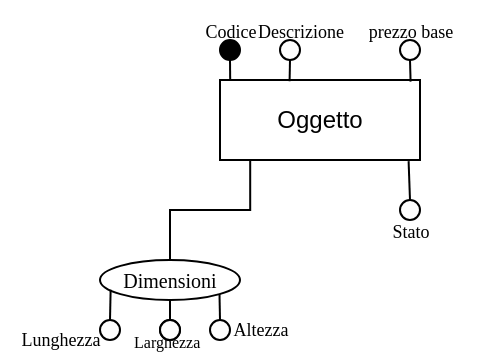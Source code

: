 <mxfile version="27.0.6">
  <diagram name="Pagina-1" id="62eeYRYBxYivXc4EpCm8">
    <mxGraphModel dx="250" dy="289" grid="1" gridSize="10" guides="1" tooltips="1" connect="1" arrows="1" fold="1" page="1" pageScale="1" pageWidth="827" pageHeight="1169" math="0" shadow="0">
      <root>
        <mxCell id="0" />
        <mxCell id="1" parent="0" />
        <mxCell id="dITzbdFzWob3oN51qDwJ-2" value="Oggetto" style="whiteSpace=wrap;html=1;align=center;" vertex="1" parent="1">
          <mxGeometry x="290" y="200" width="100" height="40" as="geometry" />
        </mxCell>
        <mxCell id="dITzbdFzWob3oN51qDwJ-3" value="Dimensioni" style="ellipse;whiteSpace=wrap;html=1;align=center;fontSize=10;fontFamily=Times New Roman;" vertex="1" parent="1">
          <mxGeometry x="230" y="290" width="70" height="20" as="geometry" />
        </mxCell>
        <mxCell id="dITzbdFzWob3oN51qDwJ-5" value="" style="ellipse;whiteSpace=wrap;html=1;" vertex="1" parent="1">
          <mxGeometry x="230" y="320" width="10" height="10" as="geometry" />
        </mxCell>
        <mxCell id="dITzbdFzWob3oN51qDwJ-10" style="edgeStyle=orthogonalEdgeStyle;rounded=0;orthogonalLoop=1;jettySize=auto;html=1;exitX=0.5;exitY=0;exitDx=0;exitDy=0;entryX=0.5;entryY=1;entryDx=0;entryDy=0;endArrow=none;startFill=0;" edge="1" parent="1" source="dITzbdFzWob3oN51qDwJ-9" target="dITzbdFzWob3oN51qDwJ-3">
          <mxGeometry relative="1" as="geometry" />
        </mxCell>
        <mxCell id="dITzbdFzWob3oN51qDwJ-9" value="" style="ellipse;whiteSpace=wrap;html=1;" vertex="1" parent="1">
          <mxGeometry x="260" y="320" width="10" height="10" as="geometry" />
        </mxCell>
        <mxCell id="dITzbdFzWob3oN51qDwJ-12" style="edgeStyle=orthogonalEdgeStyle;rounded=0;orthogonalLoop=1;jettySize=auto;html=1;exitX=0.5;exitY=0;exitDx=0;exitDy=0;entryX=1;entryY=1;entryDx=0;entryDy=0;endArrow=none;startFill=0;" edge="1" parent="1" source="dITzbdFzWob3oN51qDwJ-11" target="dITzbdFzWob3oN51qDwJ-3">
          <mxGeometry relative="1" as="geometry">
            <mxPoint x="299.725" y="309.998" as="targetPoint" />
          </mxGeometry>
        </mxCell>
        <mxCell id="dITzbdFzWob3oN51qDwJ-11" value="" style="ellipse;whiteSpace=wrap;html=1;" vertex="1" parent="1">
          <mxGeometry x="285" y="320" width="10" height="10" as="geometry" />
        </mxCell>
        <mxCell id="dITzbdFzWob3oN51qDwJ-13" value="Lunghezza" style="text;html=1;align=center;verticalAlign=middle;resizable=0;points=[];autosize=1;strokeColor=none;fillColor=none;fontSize=9;fontFamily=Times New Roman;" vertex="1" parent="1">
          <mxGeometry x="180" y="320" width="60" height="20" as="geometry" />
        </mxCell>
        <mxCell id="dITzbdFzWob3oN51qDwJ-17" value="Altezza" style="text;html=1;align=center;verticalAlign=middle;resizable=0;points=[];autosize=1;strokeColor=none;fillColor=none;fontFamily=Times New Roman;fontSize=9;" vertex="1" parent="1">
          <mxGeometry x="285" y="315" width="50" height="20" as="geometry" />
        </mxCell>
        <mxCell id="dITzbdFzWob3oN51qDwJ-18" value="Larghezza" style="text;whiteSpace=wrap;html=1;fontSize=8;fontFamily=Times New Roman;" vertex="1" parent="1">
          <mxGeometry x="245" y="320" width="40" height="20" as="geometry" />
        </mxCell>
        <mxCell id="dITzbdFzWob3oN51qDwJ-19" value="" style="ellipse;whiteSpace=wrap;html=1;fillColor=#000000;" vertex="1" parent="1">
          <mxGeometry x="290" y="180" width="10" height="10" as="geometry" />
        </mxCell>
        <mxCell id="dITzbdFzWob3oN51qDwJ-20" value="" style="ellipse;whiteSpace=wrap;html=1;" vertex="1" parent="1">
          <mxGeometry x="320" y="180" width="10" height="10" as="geometry" />
        </mxCell>
        <mxCell id="dITzbdFzWob3oN51qDwJ-22" style="edgeStyle=orthogonalEdgeStyle;rounded=0;orthogonalLoop=1;jettySize=auto;html=1;exitX=0.5;exitY=1;exitDx=0;exitDy=0;entryX=0.051;entryY=0.013;entryDx=0;entryDy=0;entryPerimeter=0;endArrow=none;startFill=0;" edge="1" parent="1" source="dITzbdFzWob3oN51qDwJ-19" target="dITzbdFzWob3oN51qDwJ-2">
          <mxGeometry relative="1" as="geometry" />
        </mxCell>
        <mxCell id="dITzbdFzWob3oN51qDwJ-23" value="&lt;font style=&quot;font-size: 9px;&quot; face=&quot;Times New Roman&quot;&gt;Codice&lt;/font&gt;" style="text;html=1;align=center;verticalAlign=middle;resizable=0;points=[];autosize=1;strokeColor=none;fillColor=none;" vertex="1" parent="1">
          <mxGeometry x="270" y="160" width="50" height="30" as="geometry" />
        </mxCell>
        <mxCell id="dITzbdFzWob3oN51qDwJ-24" value="&lt;font style=&quot;font-size: 9px;&quot; face=&quot;Times New Roman&quot;&gt;Descrizione&lt;/font&gt;" style="text;html=1;align=center;verticalAlign=middle;resizable=0;points=[];autosize=1;strokeColor=none;fillColor=none;" vertex="1" parent="1">
          <mxGeometry x="295" y="160" width="70" height="30" as="geometry" />
        </mxCell>
        <mxCell id="dITzbdFzWob3oN51qDwJ-26" style="edgeStyle=orthogonalEdgeStyle;rounded=0;orthogonalLoop=1;jettySize=auto;html=1;exitX=0.5;exitY=1;exitDx=0;exitDy=0;entryX=0.348;entryY=0.016;entryDx=0;entryDy=0;entryPerimeter=0;endArrow=none;startFill=0;" edge="1" parent="1" source="dITzbdFzWob3oN51qDwJ-20" target="dITzbdFzWob3oN51qDwJ-2">
          <mxGeometry relative="1" as="geometry" />
        </mxCell>
        <mxCell id="dITzbdFzWob3oN51qDwJ-27" value="" style="ellipse;whiteSpace=wrap;html=1;" vertex="1" parent="1">
          <mxGeometry x="260" y="320" width="10" height="10" as="geometry" />
        </mxCell>
        <mxCell id="dITzbdFzWob3oN51qDwJ-28" value="" style="ellipse;whiteSpace=wrap;html=1;" vertex="1" parent="1">
          <mxGeometry x="380" y="180" width="10" height="10" as="geometry" />
        </mxCell>
        <mxCell id="dITzbdFzWob3oN51qDwJ-29" value="" style="ellipse;whiteSpace=wrap;html=1;" vertex="1" parent="1">
          <mxGeometry x="380" y="260" width="10" height="10" as="geometry" />
        </mxCell>
        <mxCell id="dITzbdFzWob3oN51qDwJ-30" style="edgeStyle=orthogonalEdgeStyle;rounded=0;orthogonalLoop=1;jettySize=auto;html=1;exitX=0.5;exitY=1;exitDx=0;exitDy=0;entryX=0.953;entryY=0.02;entryDx=0;entryDy=0;entryPerimeter=0;endArrow=none;startFill=0;" edge="1" parent="1" source="dITzbdFzWob3oN51qDwJ-28" target="dITzbdFzWob3oN51qDwJ-2">
          <mxGeometry relative="1" as="geometry" />
        </mxCell>
        <mxCell id="dITzbdFzWob3oN51qDwJ-32" value="&lt;font style=&quot;font-size: 9px;&quot; face=&quot;Times New Roman&quot;&gt;prezzo base&lt;/font&gt;" style="text;html=1;align=center;verticalAlign=middle;resizable=0;points=[];autosize=1;strokeColor=none;fillColor=none;" vertex="1" parent="1">
          <mxGeometry x="350" y="160" width="70" height="30" as="geometry" />
        </mxCell>
        <mxCell id="dITzbdFzWob3oN51qDwJ-33" style="edgeStyle=orthogonalEdgeStyle;rounded=0;orthogonalLoop=1;jettySize=auto;html=1;exitX=0.5;exitY=0;exitDx=0;exitDy=0;entryX=0.943;entryY=1.014;entryDx=0;entryDy=0;entryPerimeter=0;endArrow=none;startFill=0;" edge="1" parent="1" source="dITzbdFzWob3oN51qDwJ-29" target="dITzbdFzWob3oN51qDwJ-2">
          <mxGeometry relative="1" as="geometry" />
        </mxCell>
        <mxCell id="dITzbdFzWob3oN51qDwJ-34" value="&lt;font style=&quot;font-size: 9px;&quot; face=&quot;Times New Roman&quot;&gt;Stato&lt;/font&gt;" style="text;html=1;align=center;verticalAlign=middle;resizable=0;points=[];autosize=1;strokeColor=none;fillColor=none;" vertex="1" parent="1">
          <mxGeometry x="365" y="260" width="40" height="30" as="geometry" />
        </mxCell>
        <mxCell id="dITzbdFzWob3oN51qDwJ-40" style="edgeStyle=orthogonalEdgeStyle;rounded=0;orthogonalLoop=1;jettySize=auto;html=1;exitX=0.5;exitY=0;exitDx=0;exitDy=0;entryX=0.076;entryY=0.746;entryDx=0;entryDy=0;entryPerimeter=0;endArrow=none;startFill=0;" edge="1" parent="1" source="dITzbdFzWob3oN51qDwJ-5" target="dITzbdFzWob3oN51qDwJ-3">
          <mxGeometry relative="1" as="geometry" />
        </mxCell>
        <mxCell id="dITzbdFzWob3oN51qDwJ-42" style="edgeStyle=orthogonalEdgeStyle;rounded=0;orthogonalLoop=1;jettySize=auto;html=1;exitX=0.5;exitY=0;exitDx=0;exitDy=0;entryX=0.151;entryY=1;entryDx=0;entryDy=0;entryPerimeter=0;endArrow=none;startFill=0;" edge="1" parent="1" source="dITzbdFzWob3oN51qDwJ-3" target="dITzbdFzWob3oN51qDwJ-2">
          <mxGeometry relative="1" as="geometry" />
        </mxCell>
      </root>
    </mxGraphModel>
  </diagram>
</mxfile>
